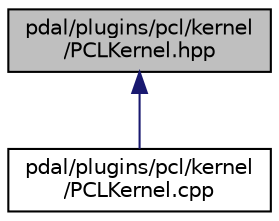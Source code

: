 digraph "pdal/plugins/pcl/kernel/PCLKernel.hpp"
{
  edge [fontname="Helvetica",fontsize="10",labelfontname="Helvetica",labelfontsize="10"];
  node [fontname="Helvetica",fontsize="10",shape=record];
  Node1 [label="pdal/plugins/pcl/kernel\l/PCLKernel.hpp",height=0.2,width=0.4,color="black", fillcolor="grey75", style="filled", fontcolor="black"];
  Node1 -> Node2 [dir="back",color="midnightblue",fontsize="10",style="solid",fontname="Helvetica"];
  Node2 [label="pdal/plugins/pcl/kernel\l/PCLKernel.cpp",height=0.2,width=0.4,color="black", fillcolor="white", style="filled",URL="$PCLKernel_8cpp.html"];
}
